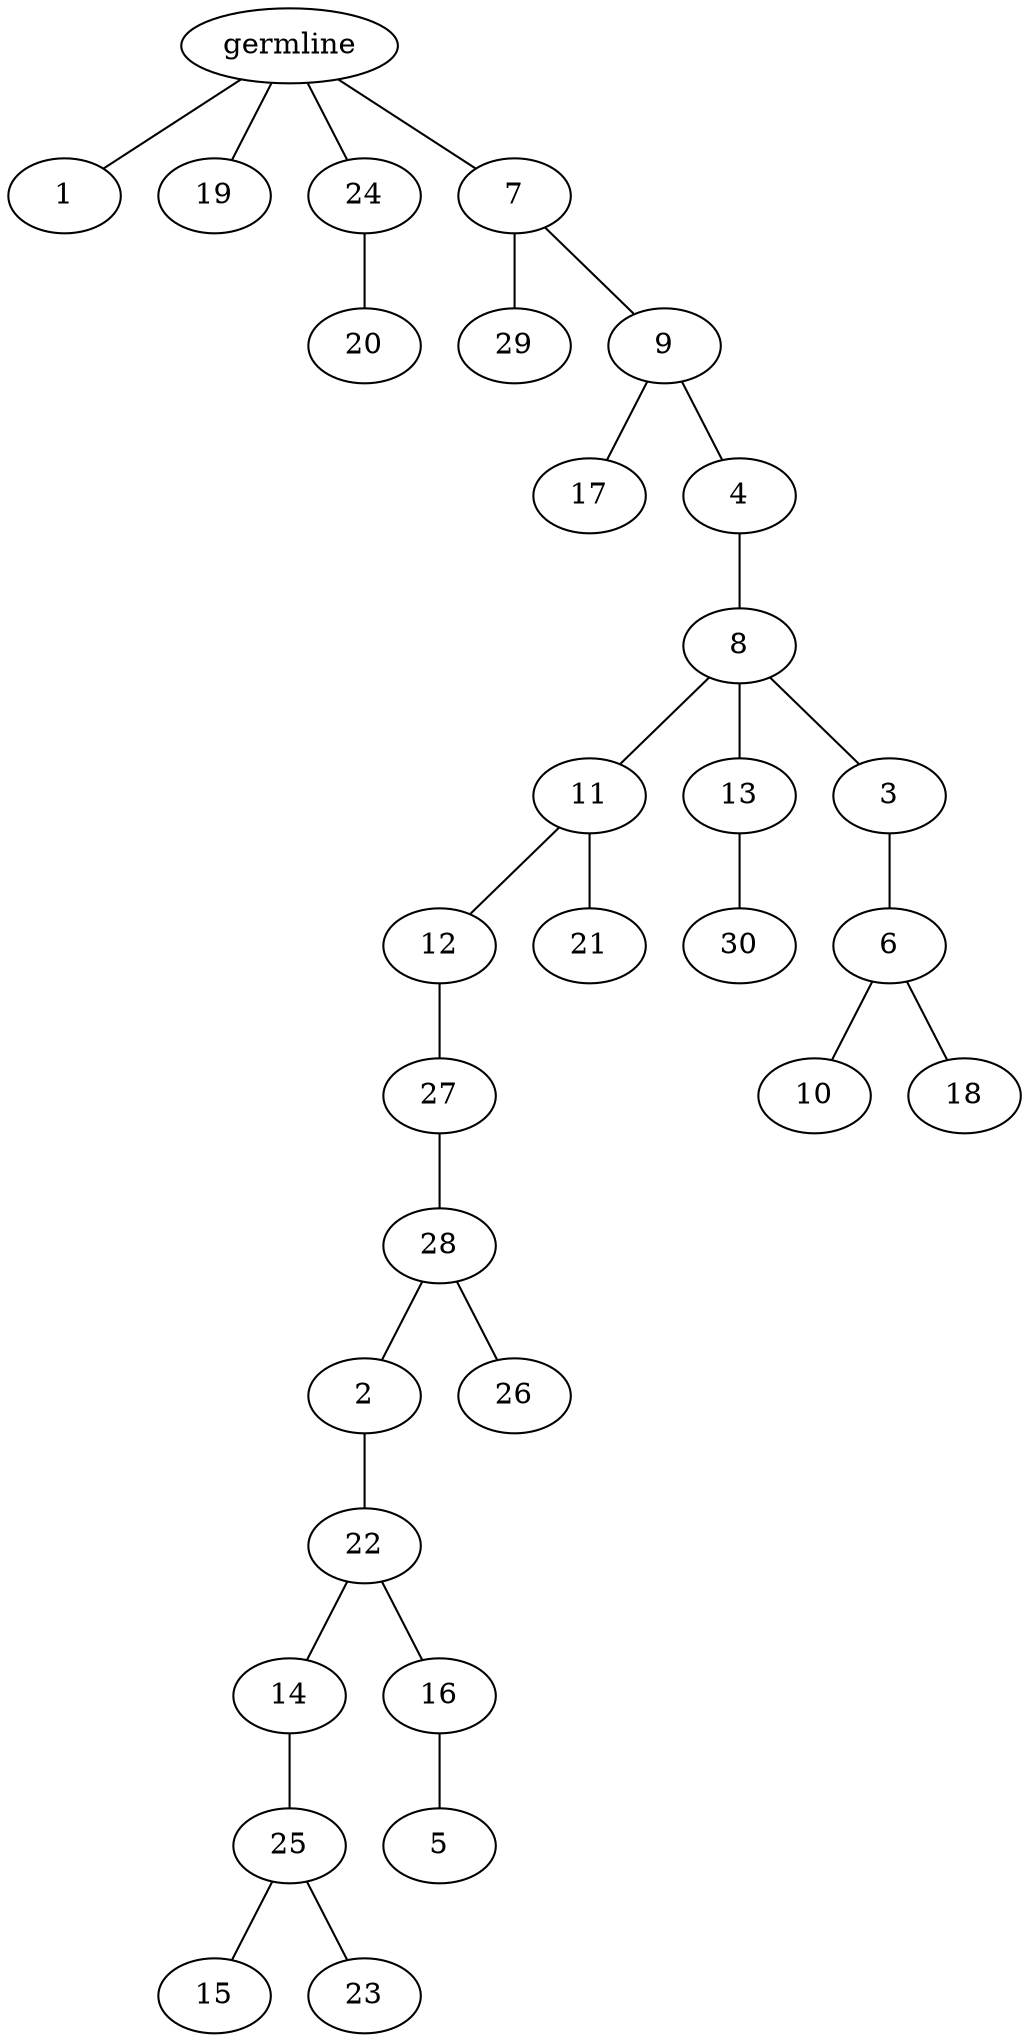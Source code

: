 graph tree {
    "140360682998560" [label="germline"];
    "140360682933888" [label="1"];
    "140360682933264" [label="19"];
    "140360682933600" [label="24"];
    "140360671931216" [label="20"];
    "140360682931680" [label="7"];
    "140360671928528" [label="29"];
    "140360671932176" [label="9"];
    "140360671929152" [label="17"];
    "140360671931312" [label="4"];
    "140360670895840" [label="8"];
    "140360670895072" [label="11"];
    "140360670895312" [label="12"];
    "140360670894064" [label="27"];
    "140360670894304" [label="28"];
    "140360670895168" [label="2"];
    "140360670896080" [label="22"];
    "140360670896960" [label="14"];
    "140360670896192" [label="25"];
    "140360670897200" [label="15"];
    "140360670898112" [label="23"];
    "140360670898016" [label="16"];
    "140360669202128" [label="5"];
    "140360670895264" [label="26"];
    "140360670895024" [label="21"];
    "140360670894976" [label="13"];
    "140360670894832" [label="30"];
    "140360670894880" [label="3"];
    "140360670897968" [label="6"];
    "140360670898208" [label="10"];
    "140360670896816" [label="18"];
    "140360682998560" -- "140360682933888";
    "140360682998560" -- "140360682933264";
    "140360682998560" -- "140360682933600";
    "140360682998560" -- "140360682931680";
    "140360682933600" -- "140360671931216";
    "140360682931680" -- "140360671928528";
    "140360682931680" -- "140360671932176";
    "140360671932176" -- "140360671929152";
    "140360671932176" -- "140360671931312";
    "140360671931312" -- "140360670895840";
    "140360670895840" -- "140360670895072";
    "140360670895840" -- "140360670894976";
    "140360670895840" -- "140360670894880";
    "140360670895072" -- "140360670895312";
    "140360670895072" -- "140360670895024";
    "140360670895312" -- "140360670894064";
    "140360670894064" -- "140360670894304";
    "140360670894304" -- "140360670895168";
    "140360670894304" -- "140360670895264";
    "140360670895168" -- "140360670896080";
    "140360670896080" -- "140360670896960";
    "140360670896080" -- "140360670898016";
    "140360670896960" -- "140360670896192";
    "140360670896192" -- "140360670897200";
    "140360670896192" -- "140360670898112";
    "140360670898016" -- "140360669202128";
    "140360670894976" -- "140360670894832";
    "140360670894880" -- "140360670897968";
    "140360670897968" -- "140360670898208";
    "140360670897968" -- "140360670896816";
}
